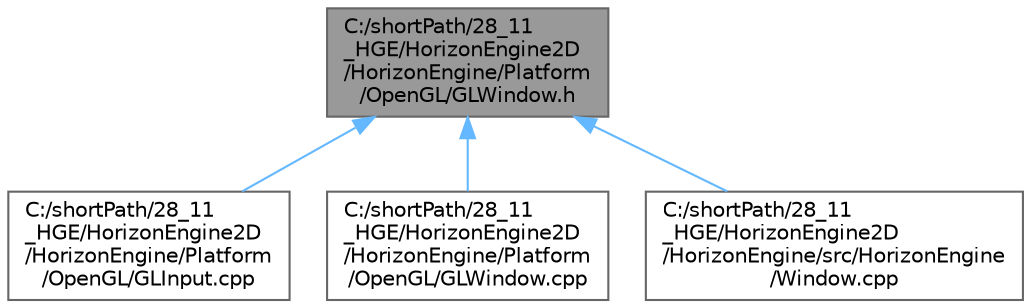 digraph "C:/shortPath/28_11_HGE/HorizonEngine2D/HorizonEngine/Platform/OpenGL/GLWindow.h"
{
 // LATEX_PDF_SIZE
  bgcolor="transparent";
  edge [fontname=Helvetica,fontsize=10,labelfontname=Helvetica,labelfontsize=10];
  node [fontname=Helvetica,fontsize=10,shape=box,height=0.2,width=0.4];
  Node1 [label="C:/shortPath/28_11\l_HGE/HorizonEngine2D\l/HorizonEngine/Platform\l/OpenGL/GLWindow.h",height=0.2,width=0.4,color="gray40", fillcolor="grey60", style="filled", fontcolor="black",tooltip=" "];
  Node1 -> Node2 [dir="back",color="steelblue1",style="solid"];
  Node2 [label="C:/shortPath/28_11\l_HGE/HorizonEngine2D\l/HorizonEngine/Platform\l/OpenGL/GLInput.cpp",height=0.2,width=0.4,color="grey40", fillcolor="white", style="filled",URL="$_g_l_input_8cpp.html",tooltip=" "];
  Node1 -> Node3 [dir="back",color="steelblue1",style="solid"];
  Node3 [label="C:/shortPath/28_11\l_HGE/HorizonEngine2D\l/HorizonEngine/Platform\l/OpenGL/GLWindow.cpp",height=0.2,width=0.4,color="grey40", fillcolor="white", style="filled",URL="$_g_l_window_8cpp.html",tooltip=" "];
  Node1 -> Node4 [dir="back",color="steelblue1",style="solid"];
  Node4 [label="C:/shortPath/28_11\l_HGE/HorizonEngine2D\l/HorizonEngine/src/HorizonEngine\l/Window.cpp",height=0.2,width=0.4,color="grey40", fillcolor="white", style="filled",URL="$_window_8cpp.html",tooltip=" "];
}
